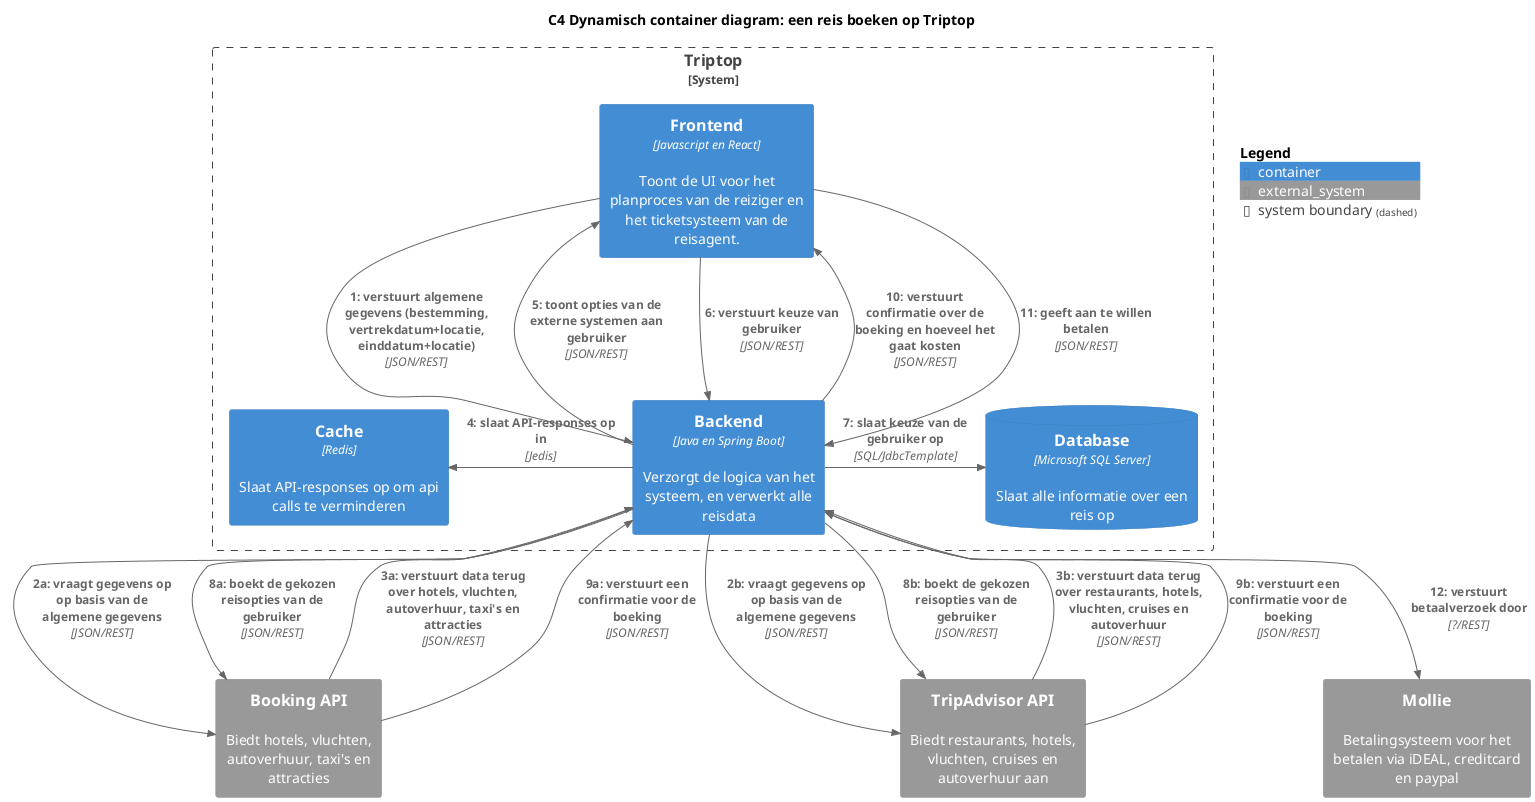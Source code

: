 @startuml
title C4 Dynamisch container diagram: een reis boeken op Triptop
!include <C4/C4_Container.puml>

top to bottom direction

SHOW_PERSON_OUTLINE()

System_Boundary(system, "Triptop") {
    Container(frontend, "Frontend", "Javascript en React", "Toont de UI voor het planproces van de reiziger en het ticketsysteem van de reisagent.")
    Container(backend, "Backend", "Java en Spring Boot", "Verzorgt de logica van het systeem, en verwerkt alle reisdata")
    ContainerDb(db, "Database", "Microsoft SQL Server", "Slaat alle informatie over een reis op")
    Container(cache, "Cache", "Redis", "Slaat API-responses op om api calls te verminderen")
}

System_Ext(booking, "Booking API", "Biedt hotels, vluchten, autoverhuur, taxi's en attracties")
System_Ext(tripadvisor, "TripAdvisor API", "Biedt restaurants, hotels, vluchten, cruises en autoverhuur aan")
System_Ext(mollie, "Mollie", "Betalingsysteem voor het betalen via iDEAL, creditcard en paypal")

' BOOKING A TRIP
Rel_D(frontend, backend, "1: verstuurt algemene gegevens (bestemming, vertrekdatum+locatie, einddatum+locatie)", "JSON/REST")

Rel(backend, booking, "2a: vraagt gegevens op op basis van de algemene gegevens", "JSON/REST")
Rel(backend, tripadvisor, "2b: vraagt gegevens op op basis van de algemene gegevens", "JSON/REST")

Rel(booking, backend, "3a: verstuurt data terug over hotels, vluchten, autoverhuur, taxi's en attracties", "JSON/REST")
Rel(tripadvisor, backend, "3b: verstuurt data terug over restaurants, hotels, vluchten, cruises en autoverhuur", "JSON/REST")

Rel_L(backend, cache, "4: slaat API-responses op in", "Jedis")

Rel_U(backend, frontend, "5: toont opties van de externe systemen aan gebruiker", "JSON/REST")

Rel_D(frontend, backend, "6: verstuurt keuze van gebruiker", "JSON/REST")

Rel_R(backend, db, "7: slaat keuze van de gebruiker op", "SQL/JdbcTemplate")

Rel(backend, booking, "8a: boekt de gekozen reisopties van de gebruiker", "JSON/REST")
Rel(backend, tripadvisor, "8b: boekt de gekozen reisopties van de gebruiker", "JSON/REST")

Rel(booking, backend, "9a: verstuurt een confirmatie voor de boeking", "JSON/REST")
Rel(tripadvisor, backend, "9b: verstuurt een confirmatie voor de boeking", "JSON/REST")

Rel_U(backend, frontend, "10: verstuurt confirmatie over de boeking en hoeveel het gaat kosten", "JSON/REST")

Rel_D(frontend, backend, "11: geeft aan te willen betalen", "JSON/REST")
Rel(backend, mollie, "12: verstuurt betaalverzoek door", "?/REST")

SHOW_FLOATING_LEGEND()

@enduml